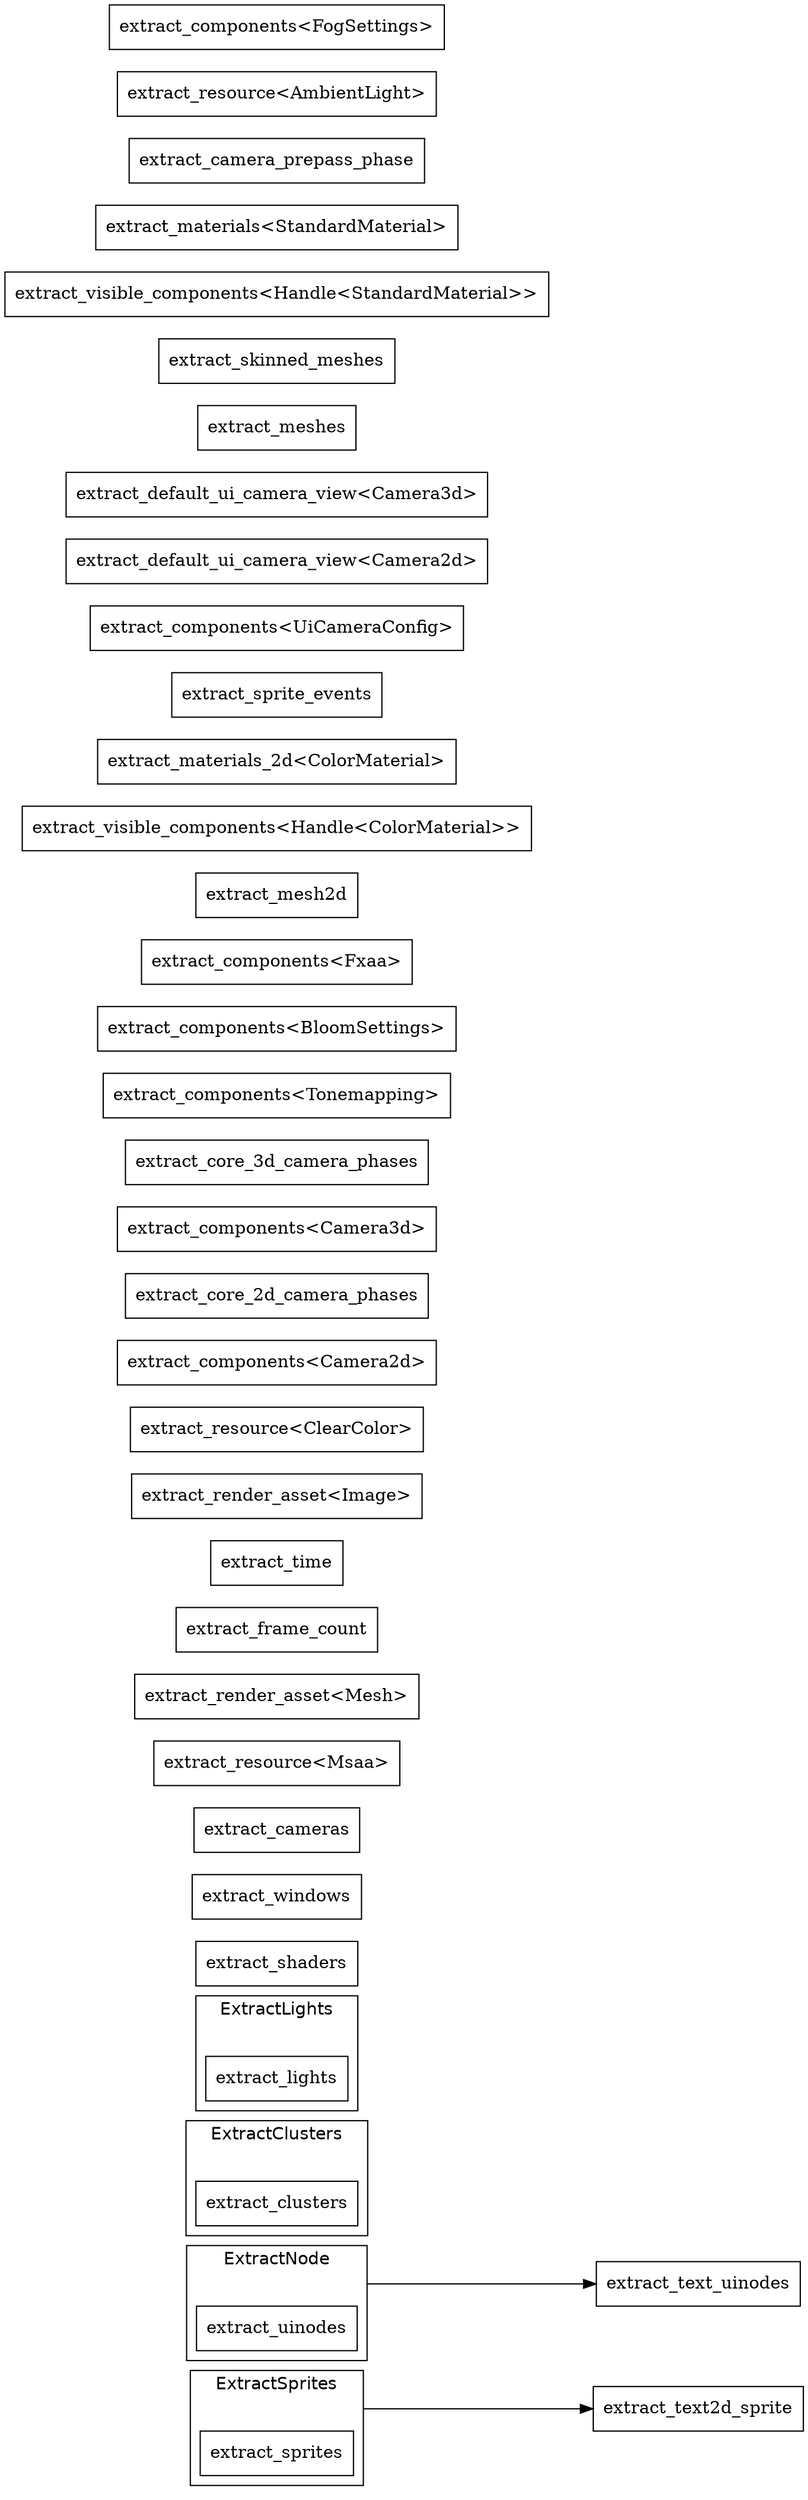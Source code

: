 digraph "schedule" {
	"compound"="true";
	"splines"="spline";
	"rankdir"="LR";
	"bgcolor"="white";
	"fontname"="Helvetica";
	node ["shape"="box", "style"="filled", "fillcolor"="white", "color"="black"];
	edge ["color"="black"];
	subgraph "clusternode_Set(20)" {
		"label"="ExtractSprites";
		"bgcolor"="white";
		"set_marker_node_Set(20)" ["style"="invis", "label"="", "height"="0", "shape"="point"]
		"node_System(19)" ["label"="extract_sprites"]
	}
	
	subgraph "clusternode_Set(27)" {
		"label"="ExtractNode";
		"bgcolor"="white";
		"set_marker_node_Set(27)" ["style"="invis", "label"="", "height"="0", "shape"="point"]
		"node_System(25)" ["label"="extract_uinodes"]
	}
	
	subgraph "clusternode_Set(37)" {
		"label"="ExtractClusters";
		"bgcolor"="white";
		"set_marker_node_Set(37)" ["style"="invis", "label"="", "height"="0", "shape"="point"]
		"node_System(34)" ["label"="extract_clusters"]
	}
	
	subgraph "clusternode_Set(39)" {
		"label"="ExtractLights";
		"bgcolor"="white";
		"set_marker_node_Set(39)" ["style"="invis", "label"="", "height"="0", "shape"="point"]
		"node_System(35)" ["label"="extract_lights"]
	}
	
	"node_System(0)" ["label"="extract_shaders"]
	"node_System(1)" ["label"="extract_windows"]
	"node_System(2)" ["label"="extract_cameras"]
	"node_System(3)" ["label"="extract_resource<Msaa>"]
	"node_System(4)" ["label"="extract_render_asset<Mesh>"]
	"node_System(5)" ["label"="extract_frame_count"]
	"node_System(6)" ["label"="extract_time"]
	"node_System(7)" ["label"="extract_render_asset<Image>"]
	"node_System(8)" ["label"="extract_resource<ClearColor>"]
	"node_System(9)" ["label"="extract_components<Camera2d>"]
	"node_System(10)" ["label"="extract_core_2d_camera_phases"]
	"node_System(11)" ["label"="extract_components<Camera3d>"]
	"node_System(12)" ["label"="extract_core_3d_camera_phases"]
	"node_System(13)" ["label"="extract_components<Tonemapping>"]
	"node_System(14)" ["label"="extract_components<BloomSettings>"]
	"node_System(15)" ["label"="extract_components<Fxaa>"]
	"node_System(16)" ["label"="extract_mesh2d"]
	"node_System(17)" ["label"="extract_visible_components<Handle<ColorMaterial>>"]
	"node_System(18)" ["label"="extract_materials_2d<ColorMaterial>"]
	"node_System(20)" ["label"="extract_sprite_events"]
	"node_System(21)" ["label"="extract_text2d_sprite"]
	"node_System(22)" ["label"="extract_components<UiCameraConfig>"]
	"node_System(23)" ["label"="extract_default_ui_camera_view<Camera2d>"]
	"node_System(24)" ["label"="extract_default_ui_camera_view<Camera3d>"]
	"node_System(26)" ["label"="extract_text_uinodes"]
	"node_System(27)" ["label"="extract_meshes"]
	"node_System(28)" ["label"="extract_skinned_meshes"]
	"node_System(29)" ["label"="extract_visible_components<Handle<StandardMaterial>>"]
	"node_System(30)" ["label"="extract_materials<StandardMaterial>"]
	"node_System(31)" ["label"="extract_camera_prepass_phase"]
	"node_System(32)" ["label"="extract_resource<AmbientLight>"]
	"node_System(33)" ["label"="extract_components<FogSettings>"]
	"set_marker_node_Set(20)" -> "node_System(21)" ["lhead"="", "ltail"="clusternode_Set(20)"]
	"set_marker_node_Set(27)" -> "node_System(26)" ["lhead"="", "ltail"="clusternode_Set(27)"]
}

